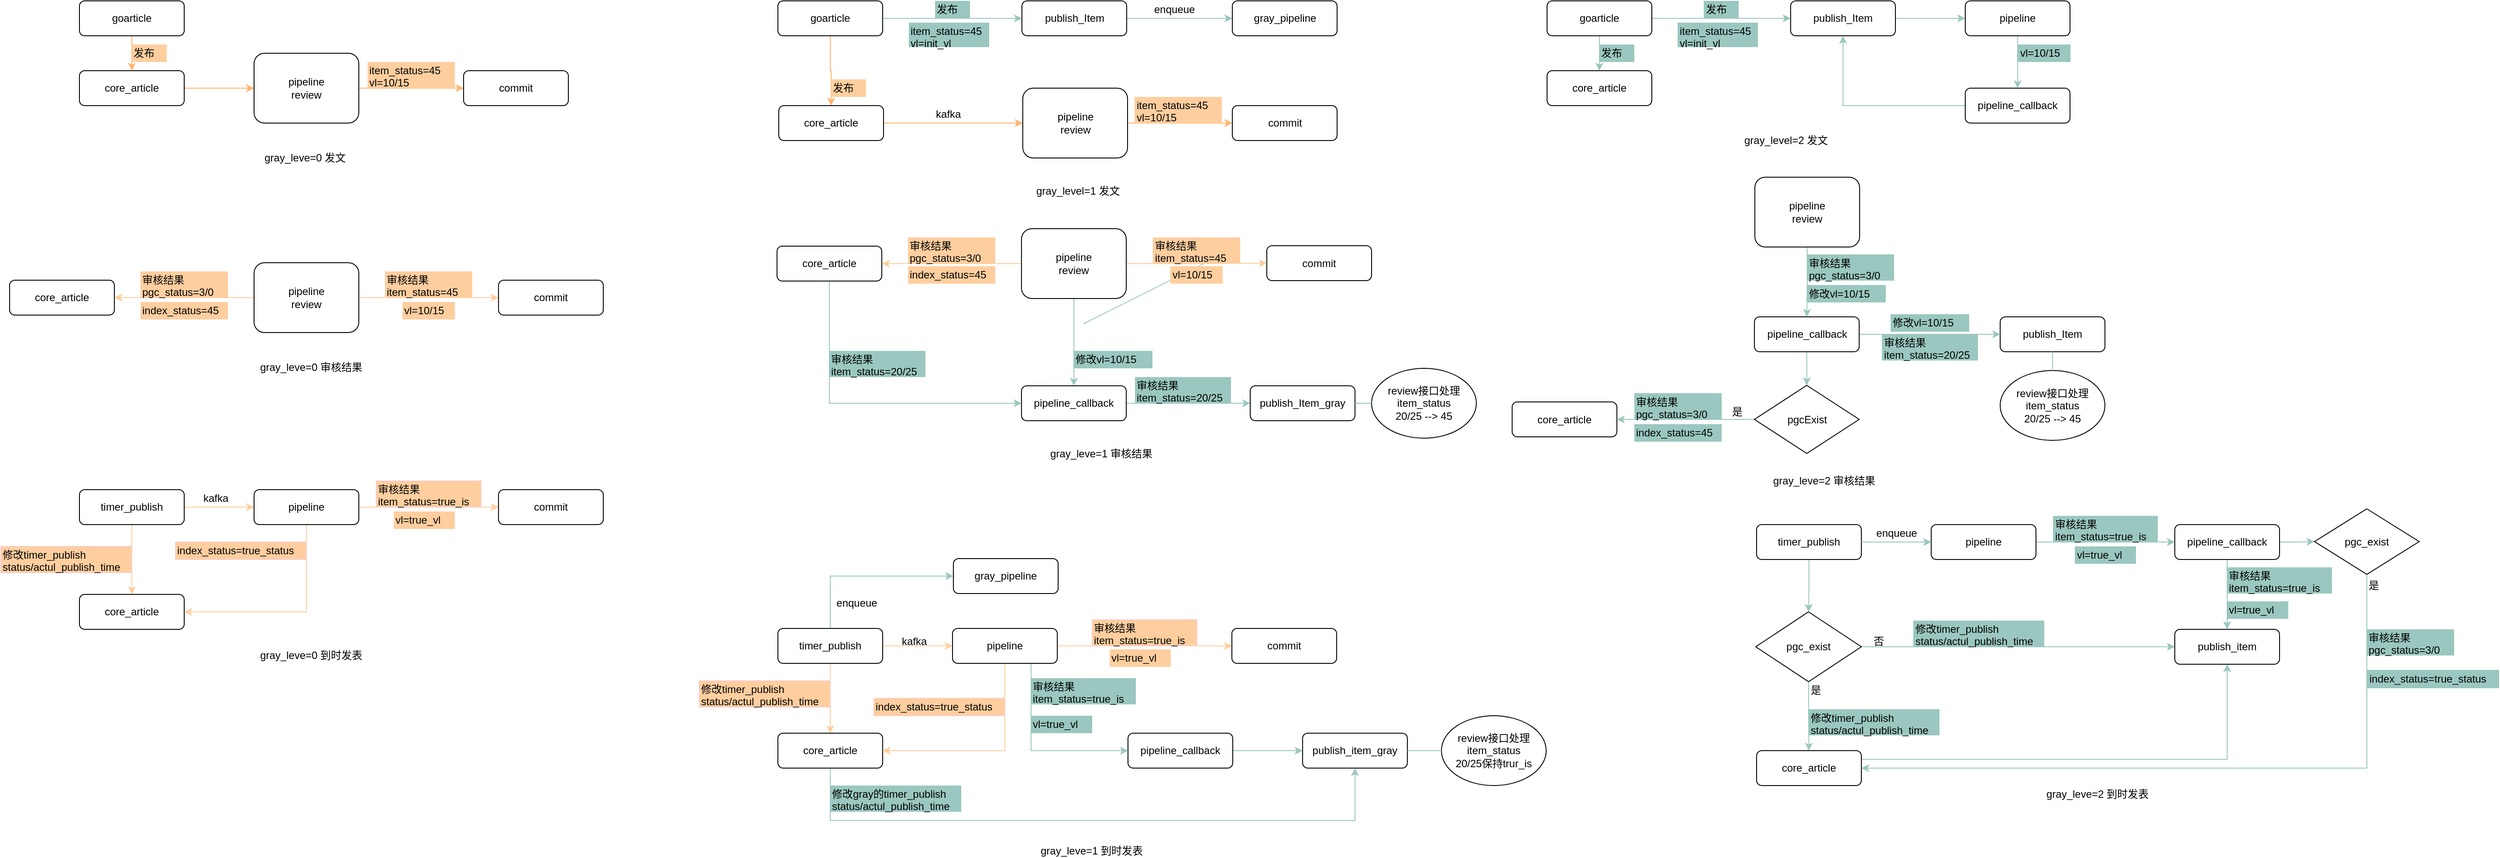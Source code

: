 <mxfile version="12.2.6" type="github" pages="1">
  <diagram id="SeOWtzrajrHzy1SdkR8R" name="Page-1">
    <mxGraphModel dx="1426" dy="793" grid="0" gridSize="10" guides="1" tooltips="1" connect="1" arrows="1" fold="1" page="1" pageScale="1" pageWidth="3300" pageHeight="2339" math="0" shadow="0">
      <root>
        <mxCell id="0"/>
        <mxCell id="1" parent="0"/>
        <mxCell id="xB0mq0CovWPzEumE7J6I-3" style="edgeStyle=orthogonalEdgeStyle;rounded=0;orthogonalLoop=1;jettySize=auto;html=1;entryX=0.5;entryY=0;entryDx=0;entryDy=0;strokeColor=#FFB570;" parent="1" source="xB0mq0CovWPzEumE7J6I-1" target="xB0mq0CovWPzEumE7J6I-2" edge="1">
          <mxGeometry relative="1" as="geometry"/>
        </mxCell>
        <mxCell id="xB0mq0CovWPzEumE7J6I-1" value="goarticle" style="rounded=1;whiteSpace=wrap;html=1;" parent="1" vertex="1">
          <mxGeometry x="200" y="80" width="120" height="40" as="geometry"/>
        </mxCell>
        <mxCell id="xB0mq0CovWPzEumE7J6I-5" style="edgeStyle=orthogonalEdgeStyle;rounded=0;orthogonalLoop=1;jettySize=auto;html=1;entryX=0;entryY=0.5;entryDx=0;entryDy=0;strokeColor=#FFB570;" parent="1" source="xB0mq0CovWPzEumE7J6I-2" target="xB0mq0CovWPzEumE7J6I-4" edge="1">
          <mxGeometry relative="1" as="geometry"/>
        </mxCell>
        <mxCell id="xB0mq0CovWPzEumE7J6I-2" value="core_article" style="rounded=1;whiteSpace=wrap;html=1;" parent="1" vertex="1">
          <mxGeometry x="200" y="160" width="120" height="40" as="geometry"/>
        </mxCell>
        <mxCell id="xB0mq0CovWPzEumE7J6I-9" style="edgeStyle=orthogonalEdgeStyle;rounded=0;orthogonalLoop=1;jettySize=auto;html=1;entryX=0;entryY=0.5;entryDx=0;entryDy=0;strokeColor=#FFB570;" parent="1" source="xB0mq0CovWPzEumE7J6I-4" target="xB0mq0CovWPzEumE7J6I-8" edge="1">
          <mxGeometry relative="1" as="geometry"/>
        </mxCell>
        <mxCell id="xB0mq0CovWPzEumE7J6I-4" value="pipeline&lt;br&gt;review" style="rounded=1;whiteSpace=wrap;html=1;" parent="1" vertex="1">
          <mxGeometry x="400" y="140" width="120" height="80" as="geometry"/>
        </mxCell>
        <mxCell id="xB0mq0CovWPzEumE7J6I-8" value="commit" style="rounded=1;whiteSpace=wrap;html=1;" parent="1" vertex="1">
          <mxGeometry x="640" y="160" width="120" height="40" as="geometry"/>
        </mxCell>
        <mxCell id="xB0mq0CovWPzEumE7J6I-12" value="发布" style="text;html=1;resizable=0;points=[];autosize=1;align=left;verticalAlign=top;spacingTop=-4;fillColor=#FFCE9F;" parent="1" vertex="1">
          <mxGeometry x="260" y="130" width="40" height="20" as="geometry"/>
        </mxCell>
        <mxCell id="xB0mq0CovWPzEumE7J6I-17" value="item_status=45&lt;br&gt;vl=10/15" style="text;html=1;resizable=0;points=[];autosize=1;align=left;verticalAlign=top;spacingTop=-4;fillColor=#FFCE9F;" parent="1" vertex="1">
          <mxGeometry x="530" y="150" width="100" height="30" as="geometry"/>
        </mxCell>
        <mxCell id="xB0mq0CovWPzEumE7J6I-22" style="edgeStyle=orthogonalEdgeStyle;rounded=0;orthogonalLoop=1;jettySize=auto;html=1;entryX=0.5;entryY=0;entryDx=0;entryDy=0;strokeColor=#FFCE9F;" parent="1" source="xB0mq0CovWPzEumE7J6I-19" target="xB0mq0CovWPzEumE7J6I-20" edge="1">
          <mxGeometry relative="1" as="geometry"/>
        </mxCell>
        <mxCell id="xB0mq0CovWPzEumE7J6I-24" style="edgeStyle=orthogonalEdgeStyle;rounded=0;orthogonalLoop=1;jettySize=auto;html=1;entryX=0;entryY=0.5;entryDx=0;entryDy=0;strokeColor=#FFCE9F;" parent="1" source="xB0mq0CovWPzEumE7J6I-19" target="xB0mq0CovWPzEumE7J6I-23" edge="1">
          <mxGeometry relative="1" as="geometry"/>
        </mxCell>
        <mxCell id="xB0mq0CovWPzEumE7J6I-19" value="timer_publish" style="rounded=1;whiteSpace=wrap;html=1;fillColor=none;" parent="1" vertex="1">
          <mxGeometry x="200" y="640" width="120" height="40" as="geometry"/>
        </mxCell>
        <mxCell id="xB0mq0CovWPzEumE7J6I-20" value="core_article" style="rounded=1;whiteSpace=wrap;html=1;fillColor=none;" parent="1" vertex="1">
          <mxGeometry x="200" y="760" width="120" height="40" as="geometry"/>
        </mxCell>
        <mxCell id="xB0mq0CovWPzEumE7J6I-21" value="&lt;span style=&quot;text-align: center ; white-space: normal&quot;&gt;修改timer_publish&lt;br&gt;status/actul_publish_time&lt;/span&gt;" style="text;html=1;resizable=0;points=[];autosize=1;align=left;verticalAlign=top;spacingTop=-4;strokeColor=#F8CECC;fillColor=#FFCE9F;" parent="1" vertex="1">
          <mxGeometry x="110" y="705" width="150" height="30" as="geometry"/>
        </mxCell>
        <mxCell id="xB0mq0CovWPzEumE7J6I-26" style="edgeStyle=orthogonalEdgeStyle;rounded=0;orthogonalLoop=1;jettySize=auto;html=1;entryX=0;entryY=0.5;entryDx=0;entryDy=0;strokeColor=#FFCE9F;" parent="1" source="xB0mq0CovWPzEumE7J6I-23" target="xB0mq0CovWPzEumE7J6I-25" edge="1">
          <mxGeometry relative="1" as="geometry"/>
        </mxCell>
        <mxCell id="xB0mq0CovWPzEumE7J6I-27" style="edgeStyle=orthogonalEdgeStyle;rounded=0;orthogonalLoop=1;jettySize=auto;html=1;entryX=1;entryY=0.5;entryDx=0;entryDy=0;strokeColor=#FFCE9F;exitX=0.5;exitY=1;exitDx=0;exitDy=0;" parent="1" source="xB0mq0CovWPzEumE7J6I-23" target="xB0mq0CovWPzEumE7J6I-20" edge="1">
          <mxGeometry relative="1" as="geometry"/>
        </mxCell>
        <mxCell id="xB0mq0CovWPzEumE7J6I-23" value="pipeline" style="rounded=1;whiteSpace=wrap;html=1;" parent="1" vertex="1">
          <mxGeometry x="400" y="640" width="120" height="40" as="geometry"/>
        </mxCell>
        <mxCell id="xB0mq0CovWPzEumE7J6I-25" value="commit" style="rounded=1;whiteSpace=wrap;html=1;" parent="1" vertex="1">
          <mxGeometry x="680" y="640" width="120" height="40" as="geometry"/>
        </mxCell>
        <mxCell id="xB0mq0CovWPzEumE7J6I-29" value="index_status=true_status" style="text;html=1;resizable=0;points=[];autosize=1;align=left;verticalAlign=top;spacingTop=-4;strokeColor=#F8CECC;fillColor=#FFCE9F;" parent="1" vertex="1">
          <mxGeometry x="310" y="700" width="150" height="20" as="geometry"/>
        </mxCell>
        <mxCell id="xB0mq0CovWPzEumE7J6I-35" style="edgeStyle=orthogonalEdgeStyle;rounded=0;orthogonalLoop=1;jettySize=auto;html=1;strokeColor=#FFCE9F;" parent="1" source="xB0mq0CovWPzEumE7J6I-30" target="xB0mq0CovWPzEumE7J6I-31" edge="1">
          <mxGeometry relative="1" as="geometry"/>
        </mxCell>
        <mxCell id="xB0mq0CovWPzEumE7J6I-37" style="edgeStyle=orthogonalEdgeStyle;rounded=0;orthogonalLoop=1;jettySize=auto;html=1;entryX=0;entryY=0.5;entryDx=0;entryDy=0;strokeColor=#FFCE9F;" parent="1" source="xB0mq0CovWPzEumE7J6I-30" target="xB0mq0CovWPzEumE7J6I-32" edge="1">
          <mxGeometry relative="1" as="geometry"/>
        </mxCell>
        <mxCell id="xB0mq0CovWPzEumE7J6I-78" style="edgeStyle=orthogonalEdgeStyle;rounded=0;orthogonalLoop=1;jettySize=auto;html=1;entryX=0;entryY=0.5;entryDx=0;entryDy=0;strokeColor=#9AC7BF;exitX=0.5;exitY=0;exitDx=0;exitDy=0;" parent="1" source="xB0mq0CovWPzEumE7J6I-30" target="xB0mq0CovWPzEumE7J6I-74" edge="1">
          <mxGeometry relative="1" as="geometry"/>
        </mxCell>
        <mxCell id="xB0mq0CovWPzEumE7J6I-81" value="enqueue" style="text;html=1;resizable=0;points=[];align=center;verticalAlign=middle;labelBackgroundColor=#ffffff;" parent="xB0mq0CovWPzEumE7J6I-78" vertex="1" connectable="0">
          <mxGeometry x="0.043" y="4" relative="1" as="geometry">
            <mxPoint x="-15" y="35" as="offset"/>
          </mxGeometry>
        </mxCell>
        <mxCell id="xB0mq0CovWPzEumE7J6I-30" value="timer_publish" style="rounded=1;whiteSpace=wrap;html=1;fillColor=none;" parent="1" vertex="1">
          <mxGeometry x="1000" y="799" width="120" height="40" as="geometry"/>
        </mxCell>
        <mxCell id="xB0mq0CovWPzEumE7J6I-77" style="edgeStyle=orthogonalEdgeStyle;rounded=0;orthogonalLoop=1;jettySize=auto;html=1;entryX=0.5;entryY=1;entryDx=0;entryDy=0;strokeColor=#9AC7BF;exitX=0.5;exitY=1;exitDx=0;exitDy=0;" parent="1" source="xB0mq0CovWPzEumE7J6I-31" target="xB0mq0CovWPzEumE7J6I-34" edge="1">
          <mxGeometry relative="1" as="geometry">
            <Array as="points">
              <mxPoint x="1060" y="1019"/>
              <mxPoint x="1661" y="1019"/>
            </Array>
          </mxGeometry>
        </mxCell>
        <mxCell id="xB0mq0CovWPzEumE7J6I-31" value="core_article" style="rounded=1;whiteSpace=wrap;html=1;fillColor=none;" parent="1" vertex="1">
          <mxGeometry x="1000" y="919" width="120" height="40" as="geometry"/>
        </mxCell>
        <mxCell id="xB0mq0CovWPzEumE7J6I-38" style="edgeStyle=orthogonalEdgeStyle;rounded=0;orthogonalLoop=1;jettySize=auto;html=1;entryX=0;entryY=0.5;entryDx=0;entryDy=0;strokeColor=#FFCE9F;" parent="1" source="xB0mq0CovWPzEumE7J6I-32" target="xB0mq0CovWPzEumE7J6I-76" edge="1">
          <mxGeometry relative="1" as="geometry">
            <mxPoint x="1440" y="819" as="targetPoint"/>
          </mxGeometry>
        </mxCell>
        <mxCell id="xB0mq0CovWPzEumE7J6I-84" style="edgeStyle=orthogonalEdgeStyle;rounded=0;orthogonalLoop=1;jettySize=auto;html=1;entryX=0;entryY=0.5;entryDx=0;entryDy=0;strokeColor=#9AC7BF;exitX=0.75;exitY=1;exitDx=0;exitDy=0;" parent="1" source="xB0mq0CovWPzEumE7J6I-32" target="xB0mq0CovWPzEumE7J6I-75" edge="1">
          <mxGeometry relative="1" as="geometry">
            <Array as="points">
              <mxPoint x="1290" y="939"/>
            </Array>
          </mxGeometry>
        </mxCell>
        <mxCell id="xB0mq0CovWPzEumE7J6I-99" style="edgeStyle=orthogonalEdgeStyle;rounded=0;orthogonalLoop=1;jettySize=auto;html=1;entryX=1;entryY=0.5;entryDx=0;entryDy=0;strokeColor=#FFCE9F;exitX=0.5;exitY=1;exitDx=0;exitDy=0;" parent="1" source="xB0mq0CovWPzEumE7J6I-32" target="xB0mq0CovWPzEumE7J6I-31" edge="1">
          <mxGeometry relative="1" as="geometry">
            <Array as="points">
              <mxPoint x="1260" y="939"/>
            </Array>
          </mxGeometry>
        </mxCell>
        <mxCell id="xB0mq0CovWPzEumE7J6I-32" value="pipeline" style="rounded=1;whiteSpace=wrap;html=1;" parent="1" vertex="1">
          <mxGeometry x="1200" y="799" width="120" height="40" as="geometry"/>
        </mxCell>
        <mxCell id="xB0mq0CovWPzEumE7J6I-34" value="publish_item_gray" style="rounded=1;whiteSpace=wrap;html=1;" parent="1" vertex="1">
          <mxGeometry x="1601" y="919" width="120" height="40" as="geometry"/>
        </mxCell>
        <mxCell id="xB0mq0CovWPzEumE7J6I-36" value="&lt;span style=&quot;text-align: center ; white-space: normal&quot;&gt;修改timer_publish&lt;br&gt;status/actul_publish_time&lt;/span&gt;" style="text;html=1;resizable=0;points=[];autosize=1;align=left;verticalAlign=top;spacingTop=-4;strokeColor=#F8CECC;fillColor=#FFCE9F;" parent="1" vertex="1">
          <mxGeometry x="910" y="859" width="150" height="30" as="geometry"/>
        </mxCell>
        <mxCell id="xB0mq0CovWPzEumE7J6I-41" style="edgeStyle=orthogonalEdgeStyle;rounded=0;orthogonalLoop=1;jettySize=auto;html=1;entryX=0.5;entryY=0;entryDx=0;entryDy=0;strokeColor=#FFB570;" parent="1" source="xB0mq0CovWPzEumE7J6I-42" target="xB0mq0CovWPzEumE7J6I-44" edge="1">
          <mxGeometry relative="1" as="geometry"/>
        </mxCell>
        <mxCell id="xB0mq0CovWPzEumE7J6I-59" style="edgeStyle=orthogonalEdgeStyle;rounded=0;orthogonalLoop=1;jettySize=auto;html=1;entryX=0;entryY=0.5;entryDx=0;entryDy=0;strokeColor=#9AC7BF;" parent="1" source="xB0mq0CovWPzEumE7J6I-42" target="xB0mq0CovWPzEumE7J6I-58" edge="1">
          <mxGeometry relative="1" as="geometry"/>
        </mxCell>
        <mxCell id="xB0mq0CovWPzEumE7J6I-42" value="goarticle" style="rounded=1;whiteSpace=wrap;html=1;" parent="1" vertex="1">
          <mxGeometry x="1000" y="80" width="120" height="40" as="geometry"/>
        </mxCell>
        <mxCell id="xB0mq0CovWPzEumE7J6I-43" style="edgeStyle=orthogonalEdgeStyle;rounded=0;orthogonalLoop=1;jettySize=auto;html=1;entryX=0;entryY=0.5;entryDx=0;entryDy=0;strokeColor=#FFB570;" parent="1" source="xB0mq0CovWPzEumE7J6I-44" target="xB0mq0CovWPzEumE7J6I-48" edge="1">
          <mxGeometry relative="1" as="geometry"/>
        </mxCell>
        <mxCell id="xB0mq0CovWPzEumE7J6I-44" value="core_article" style="rounded=1;whiteSpace=wrap;html=1;" parent="1" vertex="1">
          <mxGeometry x="1001" y="200" width="120" height="40" as="geometry"/>
        </mxCell>
        <mxCell id="xB0mq0CovWPzEumE7J6I-45" style="edgeStyle=orthogonalEdgeStyle;rounded=0;orthogonalLoop=1;jettySize=auto;html=1;entryX=0;entryY=0.5;entryDx=0;entryDy=0;strokeColor=#FFB570;" parent="1" source="xB0mq0CovWPzEumE7J6I-48" target="xB0mq0CovWPzEumE7J6I-49" edge="1">
          <mxGeometry relative="1" as="geometry"/>
        </mxCell>
        <mxCell id="xB0mq0CovWPzEumE7J6I-48" value="pipeline&lt;br&gt;review" style="rounded=1;whiteSpace=wrap;html=1;" parent="1" vertex="1">
          <mxGeometry x="1280.5" y="180" width="120" height="80" as="geometry"/>
        </mxCell>
        <mxCell id="xB0mq0CovWPzEumE7J6I-49" value="commit" style="rounded=1;whiteSpace=wrap;html=1;" parent="1" vertex="1">
          <mxGeometry x="1520.5" y="200" width="120" height="40" as="geometry"/>
        </mxCell>
        <mxCell id="xB0mq0CovWPzEumE7J6I-50" value="发布" style="text;html=1;resizable=0;points=[];autosize=1;align=left;verticalAlign=top;spacingTop=-4;fillColor=#FFCE9F;" parent="1" vertex="1">
          <mxGeometry x="1061" y="170" width="40" height="20" as="geometry"/>
        </mxCell>
        <mxCell id="xB0mq0CovWPzEumE7J6I-55" value="item_status=45&lt;br&gt;vl=10/15" style="text;html=1;resizable=0;points=[];autosize=1;align=left;verticalAlign=top;spacingTop=-4;fillColor=#FFCE9F;" parent="1" vertex="1">
          <mxGeometry x="1408.5" y="190" width="100" height="30" as="geometry"/>
        </mxCell>
        <mxCell id="xB0mq0CovWPzEumE7J6I-227" style="edgeStyle=orthogonalEdgeStyle;rounded=0;orthogonalLoop=1;jettySize=auto;html=1;entryX=0;entryY=0.5;entryDx=0;entryDy=0;strokeColor=#9AC7BF;" parent="1" source="xB0mq0CovWPzEumE7J6I-58" target="xB0mq0CovWPzEumE7J6I-221" edge="1">
          <mxGeometry relative="1" as="geometry"/>
        </mxCell>
        <mxCell id="xB0mq0CovWPzEumE7J6I-58" value="publish_Item" style="rounded=1;whiteSpace=wrap;html=1;strokeColor=#000000;fillColor=none;" parent="1" vertex="1">
          <mxGeometry x="1279.5" y="80" width="120" height="40" as="geometry"/>
        </mxCell>
        <mxCell id="xB0mq0CovWPzEumE7J6I-60" value="发布" style="text;html=1;resizable=0;points=[];autosize=1;align=left;verticalAlign=top;spacingTop=-4;fillColor=#9AC7BF;" parent="1" vertex="1">
          <mxGeometry x="1180" y="80" width="40" height="20" as="geometry"/>
        </mxCell>
        <mxCell id="xB0mq0CovWPzEumE7J6I-74" value="gray_pipeline" style="rounded=1;whiteSpace=wrap;html=1;" parent="1" vertex="1">
          <mxGeometry x="1201" y="719" width="120" height="40" as="geometry"/>
        </mxCell>
        <mxCell id="xB0mq0CovWPzEumE7J6I-83" style="edgeStyle=orthogonalEdgeStyle;rounded=0;orthogonalLoop=1;jettySize=auto;html=1;entryX=0;entryY=0.5;entryDx=0;entryDy=0;strokeColor=#9AC7BF;" parent="1" source="xB0mq0CovWPzEumE7J6I-75" target="xB0mq0CovWPzEumE7J6I-34" edge="1">
          <mxGeometry relative="1" as="geometry"/>
        </mxCell>
        <mxCell id="xB0mq0CovWPzEumE7J6I-75" value="pipeline_callback" style="rounded=1;whiteSpace=wrap;html=1;" parent="1" vertex="1">
          <mxGeometry x="1401" y="919" width="120" height="40" as="geometry"/>
        </mxCell>
        <mxCell id="xB0mq0CovWPzEumE7J6I-76" value="commit" style="rounded=1;whiteSpace=wrap;html=1;" parent="1" vertex="1">
          <mxGeometry x="1520" y="799" width="120" height="40" as="geometry"/>
        </mxCell>
        <mxCell id="xB0mq0CovWPzEumE7J6I-79" value="审核结果&lt;br&gt;item_status=true_is" style="text;html=1;resizable=0;points=[];autosize=1;align=left;verticalAlign=top;spacingTop=-4;fillColor=#FFCE9F;strokeColor=#F8CECC;" parent="1" vertex="1">
          <mxGeometry x="1360" y="789" width="120" height="30" as="geometry"/>
        </mxCell>
        <mxCell id="xB0mq0CovWPzEumE7J6I-80" value="kafka" style="text;html=1;resizable=0;points=[];autosize=1;align=left;verticalAlign=top;spacingTop=-4;" parent="1" vertex="1">
          <mxGeometry x="1140" y="804" width="40" height="20" as="geometry"/>
        </mxCell>
        <mxCell id="xB0mq0CovWPzEumE7J6I-86" value="vl=true_vl" style="text;html=1;resizable=0;points=[];autosize=1;align=left;verticalAlign=top;spacingTop=-4;fillColor=#FFCE9F;" parent="1" vertex="1">
          <mxGeometry x="1380" y="823" width="70" height="20" as="geometry"/>
        </mxCell>
        <mxCell id="xB0mq0CovWPzEumE7J6I-90" value="审核结果&lt;br&gt;item_status=true_is" style="text;html=1;resizable=0;points=[];autosize=1;align=left;verticalAlign=top;spacingTop=-4;fillColor=#FFCE9F;strokeColor=#F8CECC;" parent="1" vertex="1">
          <mxGeometry x="540" y="630" width="120" height="30" as="geometry"/>
        </mxCell>
        <mxCell id="xB0mq0CovWPzEumE7J6I-91" value="vl=true_vl" style="text;html=1;resizable=0;points=[];autosize=1;align=left;verticalAlign=top;spacingTop=-4;fillColor=#FFCE9F;" parent="1" vertex="1">
          <mxGeometry x="560" y="665" width="70" height="20" as="geometry"/>
        </mxCell>
        <mxCell id="xB0mq0CovWPzEumE7J6I-93" value="&lt;span style=&quot;text-align: center ; white-space: normal&quot;&gt;修改gray的timer_publish&lt;br&gt;status/actul_publish_time&lt;/span&gt;" style="text;html=1;resizable=0;points=[];autosize=1;align=left;verticalAlign=top;spacingTop=-4;strokeColor=none;fillColor=#9AC7BF;" parent="1" vertex="1">
          <mxGeometry x="1060" y="979" width="150" height="30" as="geometry"/>
        </mxCell>
        <mxCell id="xB0mq0CovWPzEumE7J6I-94" value="审核结果&lt;br&gt;item_status=true_is" style="text;html=1;resizable=0;points=[];autosize=1;align=left;verticalAlign=top;spacingTop=-4;fillColor=#9AC7BF;strokeColor=none;" parent="1" vertex="1">
          <mxGeometry x="1290" y="856" width="120" height="30" as="geometry"/>
        </mxCell>
        <mxCell id="xB0mq0CovWPzEumE7J6I-95" value="vl=true_vl" style="text;html=1;resizable=0;points=[];autosize=1;align=left;verticalAlign=top;spacingTop=-4;fillColor=#9AC7BF;strokeColor=none;" parent="1" vertex="1">
          <mxGeometry x="1290" y="899" width="70" height="20" as="geometry"/>
        </mxCell>
        <mxCell id="xB0mq0CovWPzEumE7J6I-96" value="review接口处理item_status&lt;br&gt;20/25保持trur_is" style="ellipse;whiteSpace=wrap;html=1;strokeColor=#000000;fillColor=none;" parent="1" vertex="1">
          <mxGeometry x="1760" y="899" width="120" height="80" as="geometry"/>
        </mxCell>
        <mxCell id="xB0mq0CovWPzEumE7J6I-97" value="" style="endArrow=none;html=1;strokeColor=#9AC7BF;exitX=1;exitY=0.5;exitDx=0;exitDy=0;entryX=0;entryY=0.5;entryDx=0;entryDy=0;" parent="1" source="xB0mq0CovWPzEumE7J6I-34" target="xB0mq0CovWPzEumE7J6I-96" edge="1">
          <mxGeometry width="50" height="50" relative="1" as="geometry">
            <mxPoint x="1560" y="919" as="sourcePoint"/>
            <mxPoint x="1730" y="889" as="targetPoint"/>
          </mxGeometry>
        </mxCell>
        <mxCell id="xB0mq0CovWPzEumE7J6I-100" value="index_status=true_status" style="text;html=1;resizable=0;points=[];autosize=1;align=left;verticalAlign=top;spacingTop=-4;strokeColor=#F8CECC;fillColor=#FFCE9F;" parent="1" vertex="1">
          <mxGeometry x="1110" y="879" width="150" height="20" as="geometry"/>
        </mxCell>
        <mxCell id="xB0mq0CovWPzEumE7J6I-102" value="core_article" style="rounded=1;whiteSpace=wrap;html=1;" parent="1" vertex="1">
          <mxGeometry x="120" y="400" width="120" height="40" as="geometry"/>
        </mxCell>
        <mxCell id="xB0mq0CovWPzEumE7J6I-104" style="edgeStyle=orthogonalEdgeStyle;rounded=0;orthogonalLoop=1;jettySize=auto;html=1;exitX=0;exitY=0.5;exitDx=0;exitDy=0;strokeColor=#FFCE9F;" parent="1" source="xB0mq0CovWPzEumE7J6I-106" target="xB0mq0CovWPzEumE7J6I-102" edge="1">
          <mxGeometry relative="1" as="geometry"/>
        </mxCell>
        <mxCell id="xB0mq0CovWPzEumE7J6I-105" style="edgeStyle=orthogonalEdgeStyle;rounded=0;orthogonalLoop=1;jettySize=auto;html=1;entryX=0;entryY=0.5;entryDx=0;entryDy=0;strokeColor=#FFCE9F;" parent="1" source="xB0mq0CovWPzEumE7J6I-106" target="xB0mq0CovWPzEumE7J6I-107" edge="1">
          <mxGeometry relative="1" as="geometry"/>
        </mxCell>
        <mxCell id="xB0mq0CovWPzEumE7J6I-106" value="pipeline&lt;br&gt;review" style="rounded=1;whiteSpace=wrap;html=1;" parent="1" vertex="1">
          <mxGeometry x="400" y="380" width="120" height="80" as="geometry"/>
        </mxCell>
        <mxCell id="xB0mq0CovWPzEumE7J6I-107" value="commit" style="rounded=1;whiteSpace=wrap;html=1;" parent="1" vertex="1">
          <mxGeometry x="680" y="400" width="120" height="40" as="geometry"/>
        </mxCell>
        <mxCell id="xB0mq0CovWPzEumE7J6I-108" value="审核结果&lt;br&gt;pgc_status=3/0" style="text;html=1;resizable=0;points=[];autosize=1;align=left;verticalAlign=top;spacingTop=-4;fillColor=#FFCE9F;" parent="1" vertex="1">
          <mxGeometry x="270" y="390" width="100" height="30" as="geometry"/>
        </mxCell>
        <mxCell id="xB0mq0CovWPzEumE7J6I-109" value="index_status=45" style="text;html=1;resizable=0;points=[];autosize=1;align=left;verticalAlign=top;spacingTop=-4;fillColor=#FFCE9F;" parent="1" vertex="1">
          <mxGeometry x="270" y="425" width="100" height="20" as="geometry"/>
        </mxCell>
        <mxCell id="xB0mq0CovWPzEumE7J6I-110" value="审核结果&lt;br&gt;item_status=45" style="text;html=1;resizable=0;points=[];autosize=1;align=left;verticalAlign=top;spacingTop=-4;fillColor=#FFCE9F;" parent="1" vertex="1">
          <mxGeometry x="550" y="390" width="100" height="30" as="geometry"/>
        </mxCell>
        <mxCell id="xB0mq0CovWPzEumE7J6I-111" value="vl=10/15" style="text;html=1;resizable=0;points=[];autosize=1;align=left;verticalAlign=top;spacingTop=-4;fillColor=#FFCE9F;" parent="1" vertex="1">
          <mxGeometry x="570" y="425" width="60" height="20" as="geometry"/>
        </mxCell>
        <mxCell id="xB0mq0CovWPzEumE7J6I-115" style="edgeStyle=orthogonalEdgeStyle;rounded=0;orthogonalLoop=1;jettySize=auto;html=1;entryX=0;entryY=0.5;entryDx=0;entryDy=0;strokeColor=#FFB570;" parent="1" edge="1">
          <mxGeometry relative="1" as="geometry">
            <mxPoint x="1210" y="190" as="targetPoint"/>
          </mxGeometry>
        </mxCell>
        <mxCell id="xB0mq0CovWPzEumE7J6I-121" style="edgeStyle=orthogonalEdgeStyle;rounded=0;orthogonalLoop=1;jettySize=auto;html=1;entryX=0.5;entryY=0;entryDx=0;entryDy=0;strokeColor=#9AC7BF;" parent="1" edge="1">
          <mxGeometry relative="1" as="geometry">
            <mxPoint x="1270" y="230" as="sourcePoint"/>
          </mxGeometry>
        </mxCell>
        <mxCell id="xB0mq0CovWPzEumE7J6I-136" value="" style="endArrow=none;html=1;strokeColor=#9AC7BF;entryX=0.5;entryY=1;entryDx=0;entryDy=0;" parent="1" edge="1">
          <mxGeometry width="50" height="50" relative="1" as="geometry">
            <mxPoint x="1350" y="450" as="sourcePoint"/>
            <mxPoint x="1510" y="370" as="targetPoint"/>
          </mxGeometry>
        </mxCell>
        <mxCell id="xB0mq0CovWPzEumE7J6I-139" style="edgeStyle=orthogonalEdgeStyle;rounded=0;orthogonalLoop=1;jettySize=auto;html=1;exitX=0.5;exitY=1;exitDx=0;exitDy=0;entryX=0;entryY=0.5;entryDx=0;entryDy=0;strokeColor=#9AC7BF;" parent="1" source="xB0mq0CovWPzEumE7J6I-140" target="xB0mq0CovWPzEumE7J6I-154" edge="1">
          <mxGeometry relative="1" as="geometry"/>
        </mxCell>
        <mxCell id="xB0mq0CovWPzEumE7J6I-140" value="core_article" style="rounded=1;whiteSpace=wrap;html=1;" parent="1" vertex="1">
          <mxGeometry x="999" y="361" width="120" height="40" as="geometry"/>
        </mxCell>
        <mxCell id="xB0mq0CovWPzEumE7J6I-142" style="edgeStyle=orthogonalEdgeStyle;rounded=0;orthogonalLoop=1;jettySize=auto;html=1;entryX=1;entryY=0.5;entryDx=0;entryDy=0;exitX=0;exitY=0.5;exitDx=0;exitDy=0;strokeColor=#FFCE9F;" parent="1" source="xB0mq0CovWPzEumE7J6I-145" target="xB0mq0CovWPzEumE7J6I-140" edge="1">
          <mxGeometry relative="1" as="geometry"/>
        </mxCell>
        <mxCell id="xB0mq0CovWPzEumE7J6I-143" style="edgeStyle=orthogonalEdgeStyle;rounded=0;orthogonalLoop=1;jettySize=auto;html=1;entryX=0;entryY=0.5;entryDx=0;entryDy=0;exitX=1;exitY=0.5;exitDx=0;exitDy=0;strokeColor=#FFCE9F;" parent="1" source="xB0mq0CovWPzEumE7J6I-145" target="xB0mq0CovWPzEumE7J6I-146" edge="1">
          <mxGeometry relative="1" as="geometry"/>
        </mxCell>
        <mxCell id="xB0mq0CovWPzEumE7J6I-144" style="edgeStyle=orthogonalEdgeStyle;rounded=0;orthogonalLoop=1;jettySize=auto;html=1;entryX=0.5;entryY=0;entryDx=0;entryDy=0;strokeColor=#9AC7BF;" parent="1" source="xB0mq0CovWPzEumE7J6I-145" target="xB0mq0CovWPzEumE7J6I-154" edge="1">
          <mxGeometry relative="1" as="geometry"/>
        </mxCell>
        <mxCell id="xB0mq0CovWPzEumE7J6I-145" value="pipeline&lt;br&gt;review" style="rounded=1;whiteSpace=wrap;html=1;" parent="1" vertex="1">
          <mxGeometry x="1279" y="341" width="120" height="80" as="geometry"/>
        </mxCell>
        <mxCell id="xB0mq0CovWPzEumE7J6I-146" value="commit" style="rounded=1;whiteSpace=wrap;html=1;" parent="1" vertex="1">
          <mxGeometry x="1560" y="360.5" width="120" height="40" as="geometry"/>
        </mxCell>
        <mxCell id="xB0mq0CovWPzEumE7J6I-148" value="审核结果&lt;br&gt;pgc_status=3/0" style="text;html=1;resizable=0;points=[];autosize=1;align=left;verticalAlign=top;spacingTop=-4;fillColor=#FFCE9F;" parent="1" vertex="1">
          <mxGeometry x="1149" y="351" width="100" height="30" as="geometry"/>
        </mxCell>
        <mxCell id="xB0mq0CovWPzEumE7J6I-149" value="index_status=45" style="text;html=1;resizable=0;points=[];autosize=1;align=left;verticalAlign=top;spacingTop=-4;fillColor=#FFCE9F;" parent="1" vertex="1">
          <mxGeometry x="1149" y="384" width="100" height="20" as="geometry"/>
        </mxCell>
        <mxCell id="xB0mq0CovWPzEumE7J6I-150" value="审核结果&lt;br&gt;item_status=45" style="text;html=1;resizable=0;points=[];autosize=1;align=left;verticalAlign=top;spacingTop=-4;fillColor=#FFCE9F;" parent="1" vertex="1">
          <mxGeometry x="1429.5" y="351" width="100" height="30" as="geometry"/>
        </mxCell>
        <mxCell id="xB0mq0CovWPzEumE7J6I-151" value="vl=10/15" style="text;html=1;resizable=0;points=[];autosize=1;align=left;verticalAlign=top;spacingTop=-4;fillColor=#FFCE9F;" parent="1" vertex="1">
          <mxGeometry x="1449.5" y="384" width="60" height="20" as="geometry"/>
        </mxCell>
        <mxCell id="xB0mq0CovWPzEumE7J6I-153" style="edgeStyle=orthogonalEdgeStyle;rounded=0;orthogonalLoop=1;jettySize=auto;html=1;entryX=0;entryY=0.5;entryDx=0;entryDy=0;strokeColor=#9AC7BF;" parent="1" source="xB0mq0CovWPzEumE7J6I-154" target="xB0mq0CovWPzEumE7J6I-155" edge="1">
          <mxGeometry relative="1" as="geometry"/>
        </mxCell>
        <mxCell id="xB0mq0CovWPzEumE7J6I-154" value="pipeline_callback" style="rounded=1;whiteSpace=wrap;html=1;strokeColor=#000000;fillColor=none;" parent="1" vertex="1">
          <mxGeometry x="1279" y="521" width="120" height="40" as="geometry"/>
        </mxCell>
        <mxCell id="xB0mq0CovWPzEumE7J6I-155" value="publish_Item_gray" style="rounded=1;whiteSpace=wrap;html=1;strokeColor=#000000;fillColor=none;" parent="1" vertex="1">
          <mxGeometry x="1541" y="521" width="120" height="40" as="geometry"/>
        </mxCell>
        <mxCell id="xB0mq0CovWPzEumE7J6I-158" value="审核结果&lt;br&gt;item_status=20/25" style="text;html=1;resizable=0;points=[];autosize=1;align=left;verticalAlign=top;spacingTop=-4;fillColor=#9AC7BF;" parent="1" vertex="1">
          <mxGeometry x="1059" y="481" width="110" height="30" as="geometry"/>
        </mxCell>
        <mxCell id="xB0mq0CovWPzEumE7J6I-159" value="review接口处理item_status&lt;br&gt;20/25 --&amp;gt; 45" style="ellipse;whiteSpace=wrap;html=1;strokeColor=#000000;fillColor=none;" parent="1" vertex="1">
          <mxGeometry x="1680" y="501" width="120" height="80" as="geometry"/>
        </mxCell>
        <mxCell id="xB0mq0CovWPzEumE7J6I-160" value="" style="endArrow=none;html=1;strokeColor=#9AC7BF;entryX=1;entryY=0.5;entryDx=0;entryDy=0;" parent="1" source="xB0mq0CovWPzEumE7J6I-159" target="xB0mq0CovWPzEumE7J6I-155" edge="1">
          <mxGeometry width="50" height="50" relative="1" as="geometry">
            <mxPoint x="1459" y="641" as="sourcePoint"/>
            <mxPoint x="1680" y="541" as="targetPoint"/>
          </mxGeometry>
        </mxCell>
        <mxCell id="xB0mq0CovWPzEumE7J6I-161" value="修改vl=10/15" style="text;html=1;resizable=0;points=[];autosize=1;align=left;verticalAlign=top;spacingTop=-4;fillColor=#9AC7BF;" parent="1" vertex="1">
          <mxGeometry x="1339" y="481" width="90" height="20" as="geometry"/>
        </mxCell>
        <mxCell id="xB0mq0CovWPzEumE7J6I-163" value="item_status=45&lt;br&gt;vl=init_vl" style="text;html=1;resizable=0;points=[];autosize=1;align=left;verticalAlign=top;spacingTop=-4;fillColor=#9AC7BF;" parent="1" vertex="1">
          <mxGeometry x="1150" y="105" width="92" height="28" as="geometry"/>
        </mxCell>
        <mxCell id="xB0mq0CovWPzEumE7J6I-164" value="审核结果&lt;br&gt;item_status=20/25" style="text;html=1;resizable=0;points=[];autosize=1;align=left;verticalAlign=top;spacingTop=-4;fillColor=#9AC7BF;" parent="1" vertex="1">
          <mxGeometry x="1409" y="511" width="110" height="30" as="geometry"/>
        </mxCell>
        <mxCell id="xB0mq0CovWPzEumE7J6I-165" value="kafka" style="text;html=1;resizable=0;points=[];autosize=1;align=left;verticalAlign=top;spacingTop=-4;" parent="1" vertex="1">
          <mxGeometry x="340" y="640" width="40" height="20" as="geometry"/>
        </mxCell>
        <mxCell id="xB0mq0CovWPzEumE7J6I-189" style="edgeStyle=orthogonalEdgeStyle;rounded=0;orthogonalLoop=1;jettySize=auto;html=1;entryX=0.5;entryY=0;entryDx=0;entryDy=0;strokeColor=#9AC7BF;" parent="1" source="xB0mq0CovWPzEumE7J6I-190" target="xB0mq0CovWPzEumE7J6I-197" edge="1">
          <mxGeometry relative="1" as="geometry"/>
        </mxCell>
        <mxCell id="xB0mq0CovWPzEumE7J6I-190" value="timer_publish" style="rounded=1;whiteSpace=wrap;html=1;fillColor=none;" parent="1" vertex="1">
          <mxGeometry x="2121" y="680" width="120" height="40" as="geometry"/>
        </mxCell>
        <mxCell id="xB0mq0CovWPzEumE7J6I-191" style="edgeStyle=orthogonalEdgeStyle;rounded=0;orthogonalLoop=1;jettySize=auto;html=1;strokeColor=#9AC7BF;" parent="1" source="xB0mq0CovWPzEumE7J6I-192" target="xB0mq0CovWPzEumE7J6I-202" edge="1">
          <mxGeometry relative="1" as="geometry"/>
        </mxCell>
        <mxCell id="xB0mq0CovWPzEumE7J6I-192" value="pipeline" style="rounded=1;whiteSpace=wrap;html=1;" parent="1" vertex="1">
          <mxGeometry x="2321" y="680" width="120" height="40" as="geometry"/>
        </mxCell>
        <mxCell id="xB0mq0CovWPzEumE7J6I-193" style="edgeStyle=orthogonalEdgeStyle;rounded=0;orthogonalLoop=1;jettySize=auto;html=1;entryX=0;entryY=0.5;entryDx=0;entryDy=0;strokeColor=#9AC7BF;exitX=1;exitY=0.5;exitDx=0;exitDy=0;" parent="1" source="xB0mq0CovWPzEumE7J6I-190" target="xB0mq0CovWPzEumE7J6I-192" edge="1">
          <mxGeometry relative="1" as="geometry">
            <mxPoint x="2171" y="670" as="sourcePoint"/>
            <mxPoint x="2312" y="610" as="targetPoint"/>
          </mxGeometry>
        </mxCell>
        <mxCell id="xB0mq0CovWPzEumE7J6I-194" value="enqueue" style="text;html=1;resizable=0;points=[];align=center;verticalAlign=middle;labelBackgroundColor=#ffffff;" parent="xB0mq0CovWPzEumE7J6I-193" vertex="1" connectable="0">
          <mxGeometry x="0.043" y="4" relative="1" as="geometry">
            <mxPoint x="-1.5" y="-6" as="offset"/>
          </mxGeometry>
        </mxCell>
        <mxCell id="xB0mq0CovWPzEumE7J6I-195" style="edgeStyle=orthogonalEdgeStyle;rounded=0;orthogonalLoop=1;jettySize=auto;html=1;strokeColor=#9AC7BF;" parent="1" source="xB0mq0CovWPzEumE7J6I-197" target="xB0mq0CovWPzEumE7J6I-199" edge="1">
          <mxGeometry relative="1" as="geometry"/>
        </mxCell>
        <mxCell id="xB0mq0CovWPzEumE7J6I-196" style="edgeStyle=orthogonalEdgeStyle;rounded=0;orthogonalLoop=1;jettySize=auto;html=1;entryX=0;entryY=0.5;entryDx=0;entryDy=0;strokeColor=#9AC7BF;" parent="1" source="xB0mq0CovWPzEumE7J6I-197" target="xB0mq0CovWPzEumE7J6I-200" edge="1">
          <mxGeometry relative="1" as="geometry"/>
        </mxCell>
        <mxCell id="xB0mq0CovWPzEumE7J6I-197" value="pgc_exist" style="rhombus;whiteSpace=wrap;html=1;strokeColor=#000000;fillColor=none;" parent="1" vertex="1">
          <mxGeometry x="2120" y="780" width="121" height="80" as="geometry"/>
        </mxCell>
        <mxCell id="xB0mq0CovWPzEumE7J6I-198" style="edgeStyle=orthogonalEdgeStyle;rounded=0;orthogonalLoop=1;jettySize=auto;html=1;entryX=0.5;entryY=1;entryDx=0;entryDy=0;strokeColor=#9AC7BF;exitX=1;exitY=0.25;exitDx=0;exitDy=0;" parent="1" source="xB0mq0CovWPzEumE7J6I-199" target="xB0mq0CovWPzEumE7J6I-200" edge="1">
          <mxGeometry relative="1" as="geometry"/>
        </mxCell>
        <mxCell id="xB0mq0CovWPzEumE7J6I-199" value="core_article" style="rounded=1;whiteSpace=wrap;html=1;strokeColor=#000000;fillColor=none;" parent="1" vertex="1">
          <mxGeometry x="2121" y="939" width="120" height="40" as="geometry"/>
        </mxCell>
        <mxCell id="xB0mq0CovWPzEumE7J6I-200" value="publish_item" style="rounded=1;whiteSpace=wrap;html=1;strokeColor=#000000;fillColor=none;" parent="1" vertex="1">
          <mxGeometry x="2600" y="800" width="120" height="40" as="geometry"/>
        </mxCell>
        <mxCell id="xB0mq0CovWPzEumE7J6I-201" style="edgeStyle=orthogonalEdgeStyle;rounded=0;orthogonalLoop=1;jettySize=auto;html=1;entryX=0.5;entryY=0;entryDx=0;entryDy=0;strokeColor=#9AC7BF;" parent="1" source="xB0mq0CovWPzEumE7J6I-202" target="xB0mq0CovWPzEumE7J6I-200" edge="1">
          <mxGeometry relative="1" as="geometry"/>
        </mxCell>
        <mxCell id="xB0mq0CovWPzEumE7J6I-280" style="edgeStyle=orthogonalEdgeStyle;rounded=0;orthogonalLoop=1;jettySize=auto;html=1;entryX=0;entryY=0.5;entryDx=0;entryDy=0;strokeColor=#9AC7BF;" parent="1" source="xB0mq0CovWPzEumE7J6I-202" target="xB0mq0CovWPzEumE7J6I-279" edge="1">
          <mxGeometry relative="1" as="geometry"/>
        </mxCell>
        <mxCell id="xB0mq0CovWPzEumE7J6I-202" value="pipeline_callback" style="rounded=1;whiteSpace=wrap;html=1;strokeColor=#000000;fillColor=none;" parent="1" vertex="1">
          <mxGeometry x="2600" y="680" width="120" height="40" as="geometry"/>
        </mxCell>
        <mxCell id="xB0mq0CovWPzEumE7J6I-203" value="&lt;span style=&quot;text-align: center ; white-space: normal&quot;&gt;修改timer_publish&lt;br&gt;status/actul_publish_time&lt;/span&gt;" style="text;html=1;resizable=0;points=[];autosize=1;align=left;verticalAlign=top;spacingTop=-4;strokeColor=none;fillColor=#9AC7BF;" parent="1" vertex="1">
          <mxGeometry x="2180.5" y="891.5" width="150" height="30" as="geometry"/>
        </mxCell>
        <mxCell id="xB0mq0CovWPzEumE7J6I-204" value="&lt;span style=&quot;text-align: center ; white-space: normal&quot;&gt;修改timer_publish&lt;br&gt;status/actul_publish_time&lt;/span&gt;" style="text;html=1;resizable=0;points=[];autosize=1;align=left;verticalAlign=top;spacingTop=-4;strokeColor=none;fillColor=#9AC7BF;" parent="1" vertex="1">
          <mxGeometry x="2300.5" y="790" width="150" height="30" as="geometry"/>
        </mxCell>
        <mxCell id="xB0mq0CovWPzEumE7J6I-205" value="审核结果&lt;br&gt;item_status=true_is" style="text;html=1;resizable=0;points=[];autosize=1;align=left;verticalAlign=top;spacingTop=-4;fillColor=#9AC7BF;strokeColor=none;" parent="1" vertex="1">
          <mxGeometry x="2460.5" y="670" width="120" height="30" as="geometry"/>
        </mxCell>
        <mxCell id="xB0mq0CovWPzEumE7J6I-206" value="vl=true_vl" style="text;html=1;resizable=0;points=[];autosize=1;align=left;verticalAlign=top;spacingTop=-4;fillColor=#9AC7BF;strokeColor=none;" parent="1" vertex="1">
          <mxGeometry x="2485.5" y="705" width="70" height="20" as="geometry"/>
        </mxCell>
        <mxCell id="xB0mq0CovWPzEumE7J6I-207" style="edgeStyle=orthogonalEdgeStyle;rounded=0;orthogonalLoop=1;jettySize=auto;html=1;entryX=0.5;entryY=0;entryDx=0;entryDy=0;strokeColor=#9AC7BF;" parent="1" source="xB0mq0CovWPzEumE7J6I-209" target="xB0mq0CovWPzEumE7J6I-211" edge="1">
          <mxGeometry relative="1" as="geometry"/>
        </mxCell>
        <mxCell id="xB0mq0CovWPzEumE7J6I-208" style="edgeStyle=orthogonalEdgeStyle;rounded=0;orthogonalLoop=1;jettySize=auto;html=1;entryX=0;entryY=0.5;entryDx=0;entryDy=0;strokeColor=#9AC7BF;" parent="1" source="xB0mq0CovWPzEumE7J6I-209" target="xB0mq0CovWPzEumE7J6I-217" edge="1">
          <mxGeometry relative="1" as="geometry"/>
        </mxCell>
        <mxCell id="xB0mq0CovWPzEumE7J6I-209" value="goarticle" style="rounded=1;whiteSpace=wrap;html=1;" parent="1" vertex="1">
          <mxGeometry x="1881" y="80" width="120" height="40" as="geometry"/>
        </mxCell>
        <mxCell id="xB0mq0CovWPzEumE7J6I-211" value="core_article" style="rounded=1;whiteSpace=wrap;html=1;" parent="1" vertex="1">
          <mxGeometry x="1881" y="160" width="120" height="40" as="geometry"/>
        </mxCell>
        <mxCell id="xB0mq0CovWPzEumE7J6I-215" value="发布" style="text;html=1;resizable=0;points=[];autosize=1;align=left;verticalAlign=top;spacingTop=-4;fillColor=#9AC7BF;" parent="1" vertex="1">
          <mxGeometry x="1941" y="130" width="40" height="20" as="geometry"/>
        </mxCell>
        <mxCell id="xB0mq0CovWPzEumE7J6I-229" style="edgeStyle=orthogonalEdgeStyle;rounded=0;orthogonalLoop=1;jettySize=auto;html=1;entryX=0;entryY=0.5;entryDx=0;entryDy=0;strokeColor=#9AC7BF;" parent="1" source="xB0mq0CovWPzEumE7J6I-217" target="xB0mq0CovWPzEumE7J6I-228" edge="1">
          <mxGeometry relative="1" as="geometry"/>
        </mxCell>
        <mxCell id="xB0mq0CovWPzEumE7J6I-217" value="publish_Item" style="rounded=1;whiteSpace=wrap;html=1;strokeColor=#000000;fillColor=none;" parent="1" vertex="1">
          <mxGeometry x="2160" y="80" width="120" height="40" as="geometry"/>
        </mxCell>
        <mxCell id="xB0mq0CovWPzEumE7J6I-218" value="发布" style="text;html=1;resizable=0;points=[];autosize=1;align=left;verticalAlign=top;spacingTop=-4;fillColor=#9AC7BF;" parent="1" vertex="1">
          <mxGeometry x="2060.5" y="80" width="40" height="20" as="geometry"/>
        </mxCell>
        <mxCell id="xB0mq0CovWPzEumE7J6I-220" value="item_status=45&lt;br&gt;vl=init_vl" style="text;html=1;resizable=0;points=[];autosize=1;align=left;verticalAlign=top;spacingTop=-4;fillColor=#9AC7BF;" parent="1" vertex="1">
          <mxGeometry x="2030.5" y="105" width="92" height="28" as="geometry"/>
        </mxCell>
        <mxCell id="xB0mq0CovWPzEumE7J6I-221" value="gray_pipeline" style="rounded=1;whiteSpace=wrap;html=1;strokeColor=#000000;fillColor=none;" parent="1" vertex="1">
          <mxGeometry x="1520.5" y="80" width="120" height="40" as="geometry"/>
        </mxCell>
        <mxCell id="xB0mq0CovWPzEumE7J6I-223" value="kafka" style="text;html=1;resizable=0;points=[];autosize=1;align=left;verticalAlign=top;spacingTop=-4;" parent="1" vertex="1">
          <mxGeometry x="1179" y="200" width="40" height="20" as="geometry"/>
        </mxCell>
        <mxCell id="xB0mq0CovWPzEumE7J6I-224" value="enqueue" style="text;html=1;resizable=0;points=[];autosize=1;align=left;verticalAlign=top;spacingTop=-4;" parent="1" vertex="1">
          <mxGeometry x="1428.5" y="80" width="60" height="20" as="geometry"/>
        </mxCell>
        <mxCell id="xB0mq0CovWPzEumE7J6I-231" style="edgeStyle=orthogonalEdgeStyle;rounded=0;orthogonalLoop=1;jettySize=auto;html=1;strokeColor=#9AC7BF;" parent="1" source="xB0mq0CovWPzEumE7J6I-228" target="xB0mq0CovWPzEumE7J6I-230" edge="1">
          <mxGeometry relative="1" as="geometry"/>
        </mxCell>
        <mxCell id="xB0mq0CovWPzEumE7J6I-228" value="pipeline" style="rounded=1;whiteSpace=wrap;html=1;strokeColor=#000000;fillColor=none;" parent="1" vertex="1">
          <mxGeometry x="2360" y="80" width="120" height="40" as="geometry"/>
        </mxCell>
        <mxCell id="xB0mq0CovWPzEumE7J6I-232" style="edgeStyle=orthogonalEdgeStyle;rounded=0;orthogonalLoop=1;jettySize=auto;html=1;entryX=0.5;entryY=1;entryDx=0;entryDy=0;strokeColor=#9AC7BF;" parent="1" source="xB0mq0CovWPzEumE7J6I-230" target="xB0mq0CovWPzEumE7J6I-217" edge="1">
          <mxGeometry relative="1" as="geometry"/>
        </mxCell>
        <mxCell id="xB0mq0CovWPzEumE7J6I-230" value="pipeline_callback" style="rounded=1;whiteSpace=wrap;html=1;strokeColor=#000000;fillColor=none;" parent="1" vertex="1">
          <mxGeometry x="2360" y="180" width="120" height="40" as="geometry"/>
        </mxCell>
        <mxCell id="xB0mq0CovWPzEumE7J6I-233" value="vl=10/15" style="text;html=1;resizable=0;points=[];autosize=1;align=left;verticalAlign=top;spacingTop=-4;fillColor=#9AC7BF;" parent="1" vertex="1">
          <mxGeometry x="2420.5" y="130" width="60" height="20" as="geometry"/>
        </mxCell>
        <mxCell id="xB0mq0CovWPzEumE7J6I-235" value="core_article" style="rounded=1;whiteSpace=wrap;html=1;" parent="1" vertex="1">
          <mxGeometry x="1841" y="539.5" width="120" height="40" as="geometry"/>
        </mxCell>
        <mxCell id="xB0mq0CovWPzEumE7J6I-238" style="edgeStyle=orthogonalEdgeStyle;rounded=0;orthogonalLoop=1;jettySize=auto;html=1;entryX=0.5;entryY=0;entryDx=0;entryDy=0;strokeColor=#9AC7BF;" parent="1" source="xB0mq0CovWPzEumE7J6I-239" target="xB0mq0CovWPzEumE7J6I-246" edge="1">
          <mxGeometry relative="1" as="geometry"/>
        </mxCell>
        <mxCell id="xB0mq0CovWPzEumE7J6I-239" value="pipeline&lt;br&gt;review" style="rounded=1;whiteSpace=wrap;html=1;" parent="1" vertex="1">
          <mxGeometry x="2119" y="282" width="120" height="80" as="geometry"/>
        </mxCell>
        <mxCell id="xB0mq0CovWPzEumE7J6I-242" value="index_status=45" style="text;html=1;resizable=0;points=[];autosize=1;align=left;verticalAlign=top;spacingTop=-4;fillColor=#9AC7BF;" parent="1" vertex="1">
          <mxGeometry x="1981" y="565" width="100" height="20" as="geometry"/>
        </mxCell>
        <mxCell id="xB0mq0CovWPzEumE7J6I-245" style="edgeStyle=orthogonalEdgeStyle;rounded=0;orthogonalLoop=1;jettySize=auto;html=1;entryX=0;entryY=0.5;entryDx=0;entryDy=0;strokeColor=#9AC7BF;" parent="1" source="xB0mq0CovWPzEumE7J6I-246" target="xB0mq0CovWPzEumE7J6I-247" edge="1">
          <mxGeometry relative="1" as="geometry"/>
        </mxCell>
        <mxCell id="xB0mq0CovWPzEumE7J6I-260" style="edgeStyle=orthogonalEdgeStyle;rounded=0;orthogonalLoop=1;jettySize=auto;html=1;entryX=0.5;entryY=0;entryDx=0;entryDy=0;strokeColor=#9AC7BF;" parent="1" source="xB0mq0CovWPzEumE7J6I-246" target="xB0mq0CovWPzEumE7J6I-256" edge="1">
          <mxGeometry relative="1" as="geometry"/>
        </mxCell>
        <mxCell id="xB0mq0CovWPzEumE7J6I-246" value="pipeline_callback" style="rounded=1;whiteSpace=wrap;html=1;strokeColor=#000000;fillColor=none;" parent="1" vertex="1">
          <mxGeometry x="2118.5" y="442" width="120" height="40" as="geometry"/>
        </mxCell>
        <mxCell id="xB0mq0CovWPzEumE7J6I-247" value="publish_Item" style="rounded=1;whiteSpace=wrap;html=1;strokeColor=#000000;fillColor=none;" parent="1" vertex="1">
          <mxGeometry x="2400" y="442" width="120" height="40" as="geometry"/>
        </mxCell>
        <mxCell id="xB0mq0CovWPzEumE7J6I-249" value="review接口处理item_status&lt;br&gt;20/25 --&amp;gt; 45" style="ellipse;whiteSpace=wrap;html=1;strokeColor=#000000;fillColor=none;" parent="1" vertex="1">
          <mxGeometry x="2400" y="503.5" width="120" height="80" as="geometry"/>
        </mxCell>
        <mxCell id="xB0mq0CovWPzEumE7J6I-250" value="" style="endArrow=none;html=1;strokeColor=#9AC7BF;entryX=0.5;entryY=1;entryDx=0;entryDy=0;" parent="1" source="xB0mq0CovWPzEumE7J6I-249" target="xB0mq0CovWPzEumE7J6I-247" edge="1">
          <mxGeometry width="50" height="50" relative="1" as="geometry">
            <mxPoint x="2378.5" y="583.5" as="sourcePoint"/>
            <mxPoint x="2428.5" y="533.5" as="targetPoint"/>
          </mxGeometry>
        </mxCell>
        <mxCell id="xB0mq0CovWPzEumE7J6I-251" value="修改vl=10/15" style="text;html=1;resizable=0;points=[];autosize=1;align=left;verticalAlign=top;spacingTop=-4;fillColor=#9AC7BF;" parent="1" vertex="1">
          <mxGeometry x="2179" y="405.5" width="90" height="20" as="geometry"/>
        </mxCell>
        <mxCell id="xB0mq0CovWPzEumE7J6I-252" value="审核结果&lt;br&gt;item_status=20/25" style="text;html=1;resizable=0;points=[];autosize=1;align=left;verticalAlign=top;spacingTop=-4;fillColor=#9AC7BF;" parent="1" vertex="1">
          <mxGeometry x="2264.5" y="462" width="110" height="30" as="geometry"/>
        </mxCell>
        <mxCell id="xB0mq0CovWPzEumE7J6I-254" value="审核结果&lt;br&gt;pgc_status=3/0" style="text;html=1;resizable=0;points=[];autosize=1;align=left;verticalAlign=top;spacingTop=-4;fillColor=#9AC7BF;" parent="1" vertex="1">
          <mxGeometry x="2178.5" y="370.5" width="100" height="30" as="geometry"/>
        </mxCell>
        <mxCell id="xB0mq0CovWPzEumE7J6I-258" style="edgeStyle=orthogonalEdgeStyle;rounded=0;orthogonalLoop=1;jettySize=auto;html=1;entryX=1;entryY=0.5;entryDx=0;entryDy=0;strokeColor=#9AC7BF;" parent="1" source="xB0mq0CovWPzEumE7J6I-256" target="xB0mq0CovWPzEumE7J6I-235" edge="1">
          <mxGeometry relative="1" as="geometry"/>
        </mxCell>
        <mxCell id="xB0mq0CovWPzEumE7J6I-256" value="pgcExist" style="rhombus;whiteSpace=wrap;html=1;strokeColor=#000000;fillColor=none;" parent="1" vertex="1">
          <mxGeometry x="2118.5" y="520.5" width="120" height="78" as="geometry"/>
        </mxCell>
        <mxCell id="xB0mq0CovWPzEumE7J6I-259" value="审核结果&lt;br&gt;pgc_status=3/0" style="text;html=1;resizable=0;points=[];autosize=1;align=left;verticalAlign=top;spacingTop=-4;fillColor=#9AC7BF;" parent="1" vertex="1">
          <mxGeometry x="1981" y="529.5" width="100" height="30" as="geometry"/>
        </mxCell>
        <mxCell id="xB0mq0CovWPzEumE7J6I-261" value="修改vl=10/15" style="text;html=1;resizable=0;points=[];autosize=1;align=left;verticalAlign=top;spacingTop=-4;fillColor=#9AC7BF;" parent="1" vertex="1">
          <mxGeometry x="2274.5" y="439" width="90" height="20" as="geometry"/>
        </mxCell>
        <mxCell id="xB0mq0CovWPzEumE7J6I-262" value="是" style="text;html=1;resizable=0;points=[];autosize=1;align=left;verticalAlign=top;spacingTop=-4;" parent="1" vertex="1">
          <mxGeometry x="2180.5" y="860" width="22" height="14" as="geometry"/>
        </mxCell>
        <mxCell id="xB0mq0CovWPzEumE7J6I-263" value="否" style="text;html=1;resizable=0;points=[];autosize=1;align=left;verticalAlign=top;spacingTop=-4;" parent="1" vertex="1">
          <mxGeometry x="2252.5" y="804" width="22" height="14" as="geometry"/>
        </mxCell>
        <mxCell id="xB0mq0CovWPzEumE7J6I-264" value="是" style="text;html=1;resizable=0;points=[];autosize=1;align=left;verticalAlign=top;spacingTop=-4;" parent="1" vertex="1">
          <mxGeometry x="2091" y="541" width="30" height="20" as="geometry"/>
        </mxCell>
        <mxCell id="xB0mq0CovWPzEumE7J6I-267" value="gray_leve=0 发文" style="text;html=1;resizable=0;points=[];autosize=1;align=left;verticalAlign=top;spacingTop=-4;" parent="1" vertex="1">
          <mxGeometry x="410" y="250" width="110" height="20" as="geometry"/>
        </mxCell>
        <mxCell id="xB0mq0CovWPzEumE7J6I-268" value="gray_leve=0 审核结果" style="text;html=1;resizable=0;points=[];autosize=1;align=left;verticalAlign=top;spacingTop=-4;" parent="1" vertex="1">
          <mxGeometry x="405" y="490" width="130" height="20" as="geometry"/>
        </mxCell>
        <mxCell id="xB0mq0CovWPzEumE7J6I-269" value="gray_leve=0 到时发表" style="text;html=1;resizable=0;points=[];autosize=1;align=left;verticalAlign=top;spacingTop=-4;" parent="1" vertex="1">
          <mxGeometry x="405" y="820" width="130" height="20" as="geometry"/>
        </mxCell>
        <mxCell id="xB0mq0CovWPzEumE7J6I-270" value="gray_level=1 发文" style="text;html=1;resizable=0;points=[];autosize=1;align=left;verticalAlign=top;spacingTop=-4;" parent="1" vertex="1">
          <mxGeometry x="1294" y="288" width="110" height="20" as="geometry"/>
        </mxCell>
        <mxCell id="xB0mq0CovWPzEumE7J6I-271" value="gray_leve=1 审核结果" style="text;html=1;resizable=0;points=[];autosize=1;align=left;verticalAlign=top;spacingTop=-4;" parent="1" vertex="1">
          <mxGeometry x="1310" y="588.5" width="130" height="20" as="geometry"/>
        </mxCell>
        <mxCell id="xB0mq0CovWPzEumE7J6I-272" value="gray_leve=1 到时发表" style="text;html=1;resizable=0;points=[];autosize=1;align=left;verticalAlign=top;spacingTop=-4;" parent="1" vertex="1">
          <mxGeometry x="1299" y="1044" width="127" height="14" as="geometry"/>
        </mxCell>
        <mxCell id="xB0mq0CovWPzEumE7J6I-273" value="gray_level=2 发文" style="text;html=1;resizable=0;points=[];autosize=1;align=left;verticalAlign=top;spacingTop=-4;" parent="1" vertex="1">
          <mxGeometry x="2105" y="230" width="110" height="20" as="geometry"/>
        </mxCell>
        <mxCell id="xB0mq0CovWPzEumE7J6I-274" value="gray_leve=2 审核结果" style="text;html=1;resizable=0;points=[];autosize=1;align=left;verticalAlign=top;spacingTop=-4;" parent="1" vertex="1">
          <mxGeometry x="2137.5" y="620" width="130" height="20" as="geometry"/>
        </mxCell>
        <mxCell id="xB0mq0CovWPzEumE7J6I-275" value="gray_leve=2 到时发表" style="text;html=1;resizable=0;points=[];autosize=1;align=left;verticalAlign=top;spacingTop=-4;" parent="1" vertex="1">
          <mxGeometry x="2450.5" y="979" width="130" height="20" as="geometry"/>
        </mxCell>
        <mxCell id="xB0mq0CovWPzEumE7J6I-281" style="edgeStyle=orthogonalEdgeStyle;rounded=0;orthogonalLoop=1;jettySize=auto;html=1;entryX=1;entryY=0.5;entryDx=0;entryDy=0;strokeColor=#9AC7BF;exitX=0.5;exitY=1;exitDx=0;exitDy=0;" parent="1" source="xB0mq0CovWPzEumE7J6I-279" target="xB0mq0CovWPzEumE7J6I-199" edge="1">
          <mxGeometry relative="1" as="geometry"/>
        </mxCell>
        <mxCell id="xB0mq0CovWPzEumE7J6I-279" value="pgc_exist" style="rhombus;whiteSpace=wrap;html=1;strokeColor=#000000;fillColor=none;" parent="1" vertex="1">
          <mxGeometry x="2760" y="662" width="120" height="75" as="geometry"/>
        </mxCell>
        <mxCell id="xB0mq0CovWPzEumE7J6I-282" value="是" style="text;html=1;resizable=0;points=[];autosize=1;align=left;verticalAlign=top;spacingTop=-4;" parent="1" vertex="1">
          <mxGeometry x="2820" y="740" width="30" height="20" as="geometry"/>
        </mxCell>
        <mxCell id="xB0mq0CovWPzEumE7J6I-283" value="审核结果&lt;br&gt;pgc_status=3/0" style="text;html=1;resizable=0;points=[];autosize=1;align=left;verticalAlign=top;spacingTop=-4;fillColor=#9AC7BF;" parent="1" vertex="1">
          <mxGeometry x="2820" y="800" width="100" height="30" as="geometry"/>
        </mxCell>
        <mxCell id="xB0mq0CovWPzEumE7J6I-285" value="index_status=true_status" style="text;html=1;resizable=0;points=[];autosize=1;align=left;verticalAlign=top;spacingTop=-4;strokeColor=#9AC7BF;fillColor=#9AC7BF;" parent="1" vertex="1">
          <mxGeometry x="2821" y="847" width="150" height="20" as="geometry"/>
        </mxCell>
        <mxCell id="xB0mq0CovWPzEumE7J6I-286" value="审核结果&lt;br&gt;item_status=true_is" style="text;html=1;resizable=0;points=[];autosize=1;align=left;verticalAlign=top;spacingTop=-4;fillColor=#9AC7BF;strokeColor=none;" parent="1" vertex="1">
          <mxGeometry x="2660" y="729" width="120" height="30" as="geometry"/>
        </mxCell>
        <mxCell id="xB0mq0CovWPzEumE7J6I-287" value="vl=true_vl" style="text;html=1;resizable=0;points=[];autosize=1;align=left;verticalAlign=top;spacingTop=-4;fillColor=#9AC7BF;strokeColor=none;" parent="1" vertex="1">
          <mxGeometry x="2660" y="768" width="70" height="20" as="geometry"/>
        </mxCell>
      </root>
    </mxGraphModel>
  </diagram>
</mxfile>
